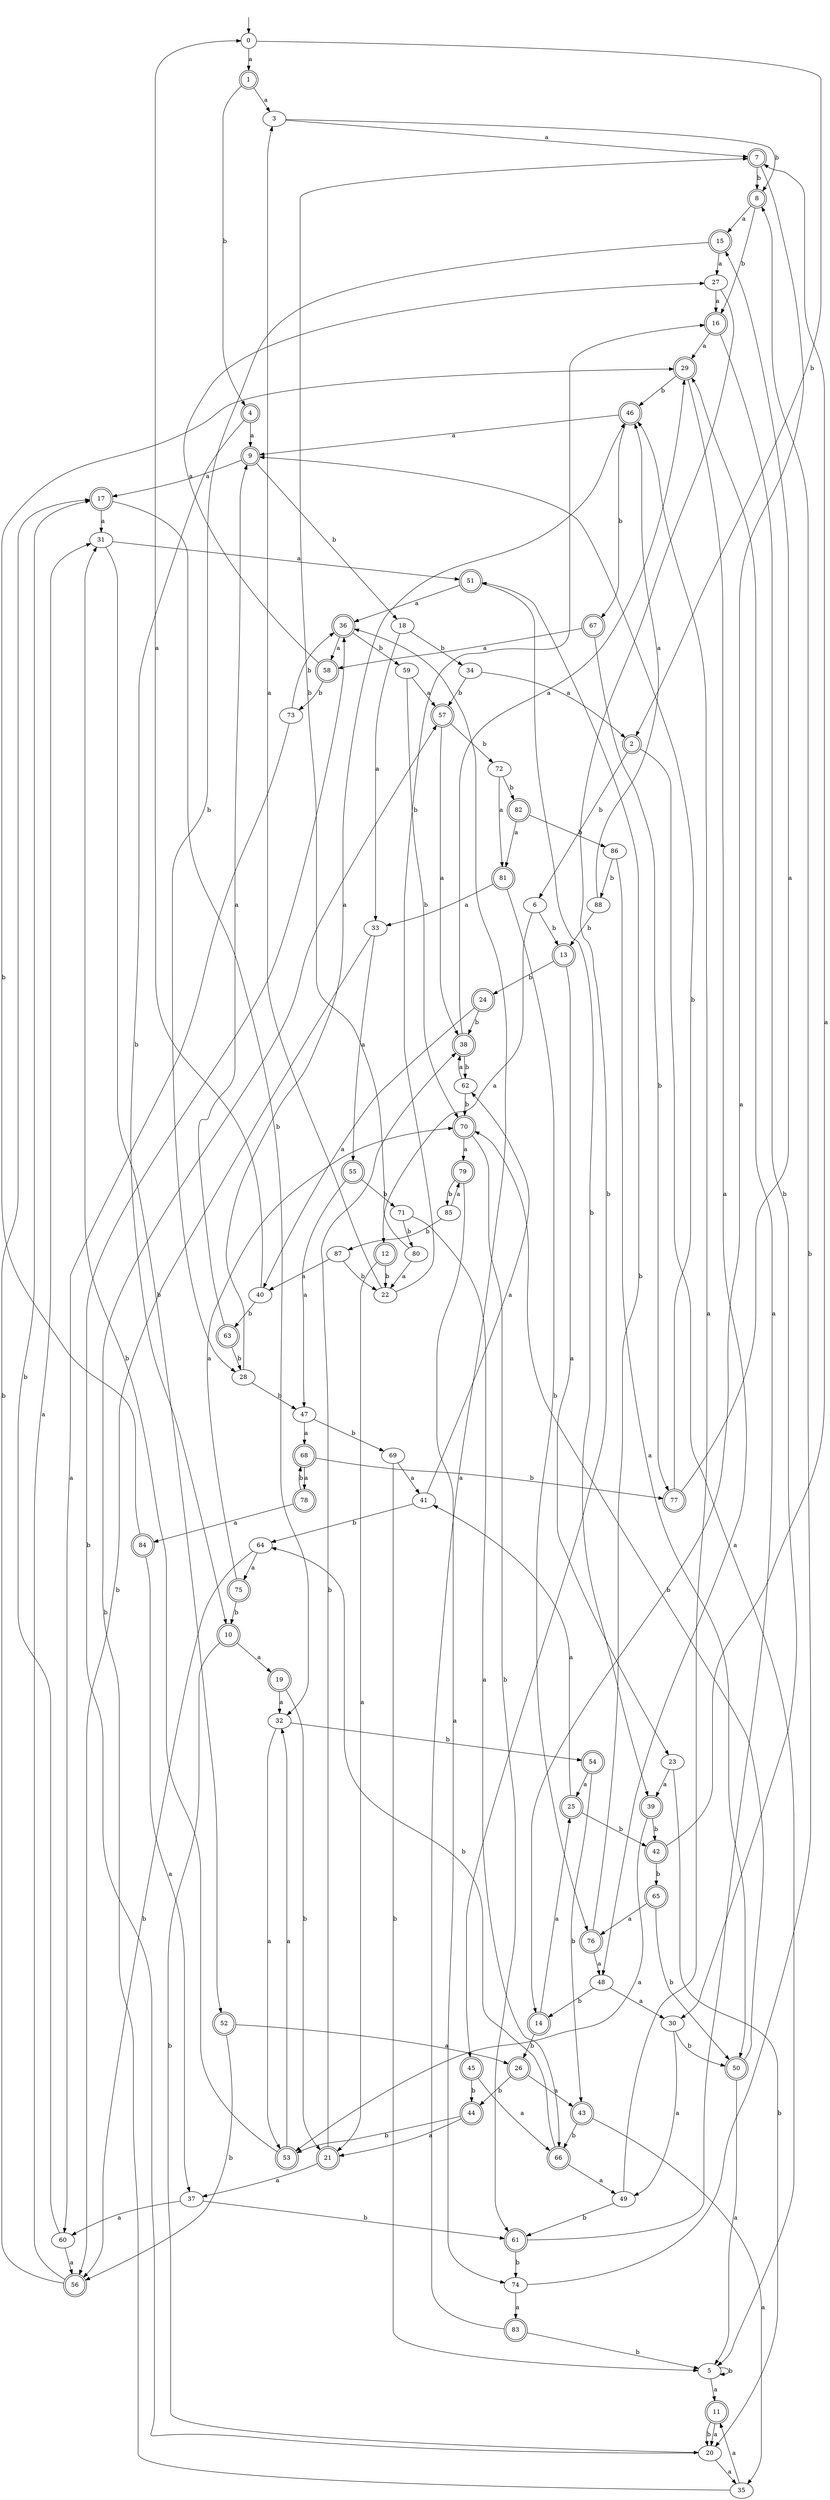 digraph RandomDFA {
  __start0 [label="", shape=none];
  __start0 -> 0 [label=""];
  0 [shape=circle]
  0 -> 1 [label="a"]
  0 -> 2 [label="b"]
  1 [shape=doublecircle]
  1 -> 3 [label="a"]
  1 -> 4 [label="b"]
  2 [shape=doublecircle]
  2 -> 5 [label="a"]
  2 -> 6 [label="b"]
  3
  3 -> 7 [label="a"]
  3 -> 8 [label="b"]
  4 [shape=doublecircle]
  4 -> 9 [label="a"]
  4 -> 10 [label="b"]
  5
  5 -> 11 [label="a"]
  5 -> 5 [label="b"]
  6
  6 -> 12 [label="a"]
  6 -> 13 [label="b"]
  7 [shape=doublecircle]
  7 -> 14 [label="a"]
  7 -> 8 [label="b"]
  8 [shape=doublecircle]
  8 -> 15 [label="a"]
  8 -> 16 [label="b"]
  9 [shape=doublecircle]
  9 -> 17 [label="a"]
  9 -> 18 [label="b"]
  10 [shape=doublecircle]
  10 -> 19 [label="a"]
  10 -> 20 [label="b"]
  11 [shape=doublecircle]
  11 -> 20 [label="a"]
  11 -> 20 [label="b"]
  12 [shape=doublecircle]
  12 -> 21 [label="a"]
  12 -> 22 [label="b"]
  13 [shape=doublecircle]
  13 -> 23 [label="a"]
  13 -> 24 [label="b"]
  14 [shape=doublecircle]
  14 -> 25 [label="a"]
  14 -> 26 [label="b"]
  15 [shape=doublecircle]
  15 -> 27 [label="a"]
  15 -> 28 [label="b"]
  16 [shape=doublecircle]
  16 -> 29 [label="a"]
  16 -> 30 [label="b"]
  17 [shape=doublecircle]
  17 -> 31 [label="a"]
  17 -> 32 [label="b"]
  18
  18 -> 33 [label="a"]
  18 -> 34 [label="b"]
  19 [shape=doublecircle]
  19 -> 32 [label="a"]
  19 -> 21 [label="b"]
  20
  20 -> 35 [label="a"]
  20 -> 36 [label="b"]
  21 [shape=doublecircle]
  21 -> 37 [label="a"]
  21 -> 38 [label="b"]
  22
  22 -> 3 [label="a"]
  22 -> 16 [label="b"]
  23
  23 -> 39 [label="a"]
  23 -> 20 [label="b"]
  24 [shape=doublecircle]
  24 -> 40 [label="a"]
  24 -> 38 [label="b"]
  25 [shape=doublecircle]
  25 -> 41 [label="a"]
  25 -> 42 [label="b"]
  26 [shape=doublecircle]
  26 -> 43 [label="a"]
  26 -> 44 [label="b"]
  27
  27 -> 16 [label="a"]
  27 -> 45 [label="b"]
  28
  28 -> 46 [label="a"]
  28 -> 47 [label="b"]
  29 [shape=doublecircle]
  29 -> 48 [label="a"]
  29 -> 46 [label="b"]
  30
  30 -> 49 [label="a"]
  30 -> 50 [label="b"]
  31
  31 -> 51 [label="a"]
  31 -> 52 [label="b"]
  32
  32 -> 53 [label="a"]
  32 -> 54 [label="b"]
  33
  33 -> 55 [label="a"]
  33 -> 56 [label="b"]
  34
  34 -> 2 [label="a"]
  34 -> 57 [label="b"]
  35
  35 -> 11 [label="a"]
  35 -> 57 [label="b"]
  36 [shape=doublecircle]
  36 -> 58 [label="a"]
  36 -> 59 [label="b"]
  37
  37 -> 60 [label="a"]
  37 -> 61 [label="b"]
  38 [shape=doublecircle]
  38 -> 29 [label="a"]
  38 -> 62 [label="b"]
  39 [shape=doublecircle]
  39 -> 53 [label="a"]
  39 -> 42 [label="b"]
  40
  40 -> 0 [label="a"]
  40 -> 63 [label="b"]
  41
  41 -> 62 [label="a"]
  41 -> 64 [label="b"]
  42 [shape=doublecircle]
  42 -> 7 [label="a"]
  42 -> 65 [label="b"]
  43 [shape=doublecircle]
  43 -> 35 [label="a"]
  43 -> 66 [label="b"]
  44 [shape=doublecircle]
  44 -> 21 [label="a"]
  44 -> 53 [label="b"]
  45 [shape=doublecircle]
  45 -> 66 [label="a"]
  45 -> 44 [label="b"]
  46 [shape=doublecircle]
  46 -> 9 [label="a"]
  46 -> 67 [label="b"]
  47
  47 -> 68 [label="a"]
  47 -> 69 [label="b"]
  48
  48 -> 30 [label="a"]
  48 -> 14 [label="b"]
  49
  49 -> 46 [label="a"]
  49 -> 61 [label="b"]
  50 [shape=doublecircle]
  50 -> 5 [label="a"]
  50 -> 70 [label="b"]
  51 [shape=doublecircle]
  51 -> 36 [label="a"]
  51 -> 39 [label="b"]
  52 [shape=doublecircle]
  52 -> 26 [label="a"]
  52 -> 56 [label="b"]
  53 [shape=doublecircle]
  53 -> 32 [label="a"]
  53 -> 31 [label="b"]
  54 [shape=doublecircle]
  54 -> 25 [label="a"]
  54 -> 43 [label="b"]
  55 [shape=doublecircle]
  55 -> 47 [label="a"]
  55 -> 71 [label="b"]
  56 [shape=doublecircle]
  56 -> 31 [label="a"]
  56 -> 17 [label="b"]
  57 [shape=doublecircle]
  57 -> 38 [label="a"]
  57 -> 72 [label="b"]
  58 [shape=doublecircle]
  58 -> 27 [label="a"]
  58 -> 73 [label="b"]
  59
  59 -> 57 [label="a"]
  59 -> 70 [label="b"]
  60
  60 -> 56 [label="a"]
  60 -> 17 [label="b"]
  61 [shape=doublecircle]
  61 -> 29 [label="a"]
  61 -> 74 [label="b"]
  62
  62 -> 38 [label="a"]
  62 -> 70 [label="b"]
  63 [shape=doublecircle]
  63 -> 9 [label="a"]
  63 -> 28 [label="b"]
  64
  64 -> 75 [label="a"]
  64 -> 56 [label="b"]
  65 [shape=doublecircle]
  65 -> 76 [label="a"]
  65 -> 50 [label="b"]
  66 [shape=doublecircle]
  66 -> 49 [label="a"]
  66 -> 64 [label="b"]
  67 [shape=doublecircle]
  67 -> 58 [label="a"]
  67 -> 77 [label="b"]
  68 [shape=doublecircle]
  68 -> 78 [label="a"]
  68 -> 77 [label="b"]
  69
  69 -> 41 [label="a"]
  69 -> 5 [label="b"]
  70 [shape=doublecircle]
  70 -> 79 [label="a"]
  70 -> 61 [label="b"]
  71
  71 -> 66 [label="a"]
  71 -> 80 [label="b"]
  72
  72 -> 81 [label="a"]
  72 -> 82 [label="b"]
  73
  73 -> 60 [label="a"]
  73 -> 36 [label="b"]
  74
  74 -> 83 [label="a"]
  74 -> 8 [label="b"]
  75 [shape=doublecircle]
  75 -> 70 [label="a"]
  75 -> 10 [label="b"]
  76 [shape=doublecircle]
  76 -> 48 [label="a"]
  76 -> 51 [label="b"]
  77 [shape=doublecircle]
  77 -> 15 [label="a"]
  77 -> 9 [label="b"]
  78 [shape=doublecircle]
  78 -> 84 [label="a"]
  78 -> 68 [label="b"]
  79 [shape=doublecircle]
  79 -> 74 [label="a"]
  79 -> 85 [label="b"]
  80
  80 -> 22 [label="a"]
  80 -> 7 [label="b"]
  81 [shape=doublecircle]
  81 -> 33 [label="a"]
  81 -> 76 [label="b"]
  82 [shape=doublecircle]
  82 -> 81 [label="a"]
  82 -> 86 [label="b"]
  83 [shape=doublecircle]
  83 -> 36 [label="a"]
  83 -> 5 [label="b"]
  84 [shape=doublecircle]
  84 -> 37 [label="a"]
  84 -> 29 [label="b"]
  85
  85 -> 79 [label="a"]
  85 -> 87 [label="b"]
  86
  86 -> 50 [label="a"]
  86 -> 88 [label="b"]
  87
  87 -> 40 [label="a"]
  87 -> 22 [label="b"]
  88
  88 -> 46 [label="a"]
  88 -> 13 [label="b"]
}
